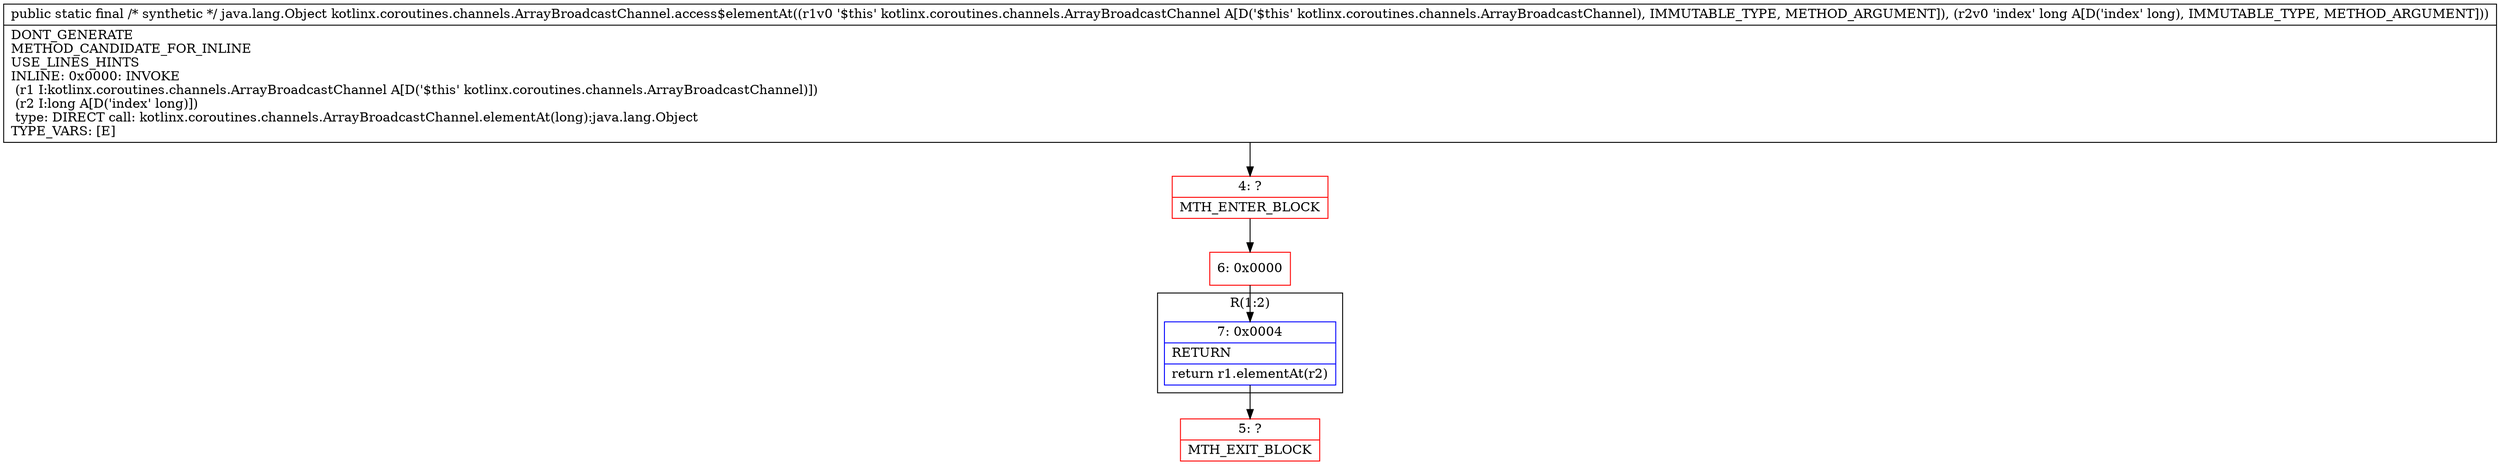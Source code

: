 digraph "CFG forkotlinx.coroutines.channels.ArrayBroadcastChannel.access$elementAt(Lkotlinx\/coroutines\/channels\/ArrayBroadcastChannel;J)Ljava\/lang\/Object;" {
subgraph cluster_Region_383503785 {
label = "R(1:2)";
node [shape=record,color=blue];
Node_7 [shape=record,label="{7\:\ 0x0004|RETURN\l|return r1.elementAt(r2)\l}"];
}
Node_4 [shape=record,color=red,label="{4\:\ ?|MTH_ENTER_BLOCK\l}"];
Node_6 [shape=record,color=red,label="{6\:\ 0x0000}"];
Node_5 [shape=record,color=red,label="{5\:\ ?|MTH_EXIT_BLOCK\l}"];
MethodNode[shape=record,label="{public static final \/* synthetic *\/ java.lang.Object kotlinx.coroutines.channels.ArrayBroadcastChannel.access$elementAt((r1v0 '$this' kotlinx.coroutines.channels.ArrayBroadcastChannel A[D('$this' kotlinx.coroutines.channels.ArrayBroadcastChannel), IMMUTABLE_TYPE, METHOD_ARGUMENT]), (r2v0 'index' long A[D('index' long), IMMUTABLE_TYPE, METHOD_ARGUMENT]))  | DONT_GENERATE\lMETHOD_CANDIDATE_FOR_INLINE\lUSE_LINES_HINTS\lINLINE: 0x0000: INVOKE  \l  (r1 I:kotlinx.coroutines.channels.ArrayBroadcastChannel A[D('$this' kotlinx.coroutines.channels.ArrayBroadcastChannel)])\l  (r2 I:long A[D('index' long)])\l type: DIRECT call: kotlinx.coroutines.channels.ArrayBroadcastChannel.elementAt(long):java.lang.Object\lTYPE_VARS: [E]\l}"];
MethodNode -> Node_4;Node_7 -> Node_5;
Node_4 -> Node_6;
Node_6 -> Node_7;
}

